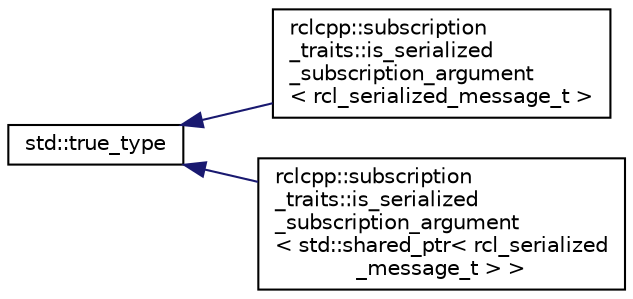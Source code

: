 digraph "Graphical Class Hierarchy"
{
  edge [fontname="Helvetica",fontsize="10",labelfontname="Helvetica",labelfontsize="10"];
  node [fontname="Helvetica",fontsize="10",shape=record];
  rankdir="LR";
  Node0 [label="std::true_type",height=0.2,width=0.4,color="black", fillcolor="white", style="filled",URL="/tmp/tmp.Txb212H7Lz/doxygen_tag_files/cppreference-doxygen-web.tag.xml$cpp/types/integral_constant.html"];
  Node0 -> Node1 [dir="back",color="midnightblue",fontsize="10",style="solid",fontname="Helvetica"];
  Node1 [label="rclcpp::subscription\l_traits::is_serialized\l_subscription_argument\l\< rcl_serialized_message_t \>",height=0.2,width=0.4,color="black", fillcolor="white", style="filled",URL="$structrclcpp_1_1subscription__traits_1_1is__serialized__subscription__argument_3_01rcl__serialized__message__t_01_4.html"];
  Node0 -> Node2 [dir="back",color="midnightblue",fontsize="10",style="solid",fontname="Helvetica"];
  Node2 [label="rclcpp::subscription\l_traits::is_serialized\l_subscription_argument\l\< std::shared_ptr\< rcl_serialized\l_message_t \> \>",height=0.2,width=0.4,color="black", fillcolor="white", style="filled",URL="$structrclcpp_1_1subscription__traits_1_1is__serialized__subscription__argument_3_01std_1_1shared6a07c1836f7094c56662f38893a251e6.html"];
}
